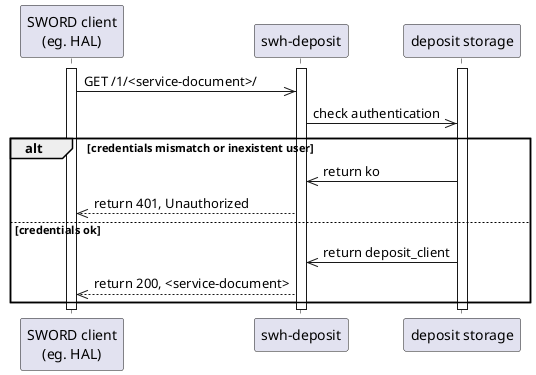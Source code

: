 @startuml
participant CLIENT as "SWORD client\n(eg. HAL)"
participant DEPOSIT as "swh-deposit"
participant AUTH_BACKEND as "deposit storage"

activate CLIENT
  activate DEPOSIT
    activate AUTH_BACKEND

      CLIENT ->> DEPOSIT: GET /1/<service-document>/

      DEPOSIT ->> AUTH_BACKEND: check authentication
      alt credentials mismatch or inexistent user
        AUTH_BACKEND ->> DEPOSIT: return ko
        DEPOSIT -->> CLIENT: return 401, Unauthorized
      else credentials ok
        AUTH_BACKEND ->> DEPOSIT: return deposit_client
        DEPOSIT -->> CLIENT: return 200, <service-document>
      end
    deactivate CLIENT
  deactivate DEPOSIT
deactivate AUTH_BACKEND
@enduml
